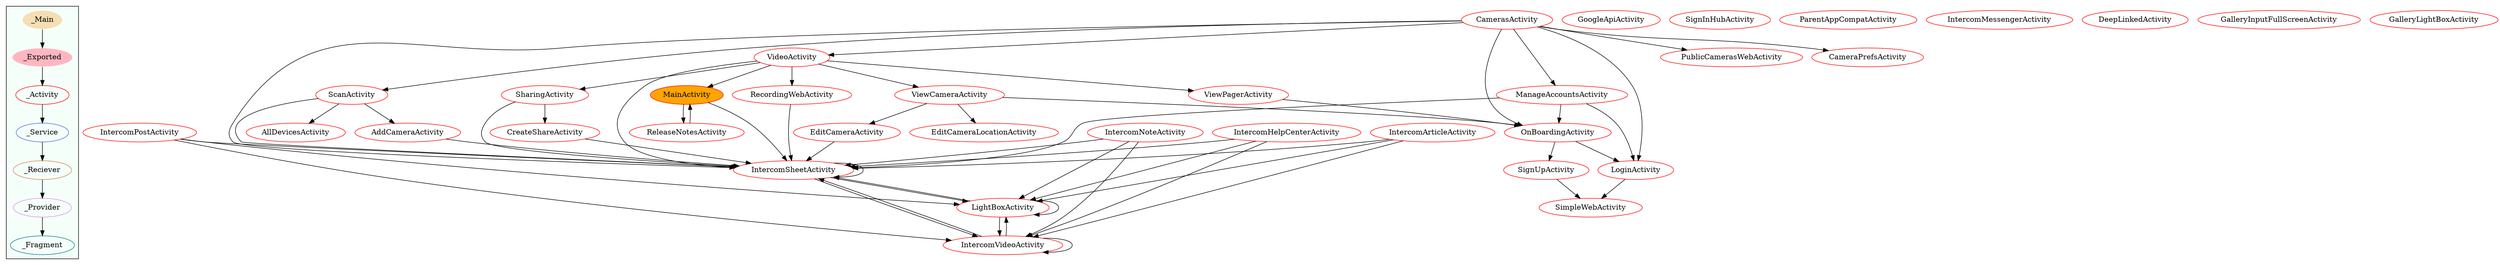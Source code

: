 digraph G {
subgraph cluster_legend{ 
bgcolor=mintcream;
_Activity[color = red];
_Service[color = royalblue];
_Provider[color = violet];
_Reciever[color = peru];
_Fragment[color = teal];
_Main[style=filled, fillcolor=wheat, color = mintcream];
_Exported[style=filled, fillcolor=lightpink, color = mintcream];
_Main -> _Exported -> _Activity -> _Service -> _Reciever -> _Provider -> _Fragment; 
}
SharingActivity[color = red];
CamerasActivity[color = red];
VideoActivity[color = red];
GoogleApiActivity[color = red];
IntercomHelpCenterActivity[color = red];
PublicCamerasWebActivity[color = red];
LightBoxActivity[color = red];
SignInHubActivity[color = red];
AddCameraActivity[color = red];
MainActivity[style=filled, fillcolor=orange, color = red];
IntercomSheetActivity[color = red];
SimpleWebActivity[color = red];
ParentAppCompatActivity[color = red];
EditCameraLocationActivity[color = red];
ScanActivity[color = red];
ManageAccountsActivity[color = red];
EditCameraActivity[color = red];
IntercomPostActivity[color = red];
OnBoardingActivity[color = red];
IntercomMessengerActivity[color = red];
RecordingWebActivity[color = red];
DeepLinkedActivity[color = red];
SignUpActivity[color = red];
CameraPrefsActivity[color = red];
ViewCameraActivity[color = red];
LoginActivity[color = red];
IntercomNoteActivity[color = red];
AllDevicesActivity[color = red];
IntercomArticleActivity[color = red];
CreateShareActivity[color = red];
ReleaseNotesActivity[color = red];
GalleryInputFullScreenActivity[color = red];
IntercomVideoActivity[color = red];
ViewPagerActivity[color = red];
GalleryLightBoxActivity[color = red];

 SharingActivity -> CreateShareActivity
 SharingActivity -> IntercomSheetActivity
 CamerasActivity -> LoginActivity
 CamerasActivity -> VideoActivity
 CamerasActivity -> ManageAccountsActivity
 CamerasActivity -> PublicCamerasWebActivity
 CamerasActivity -> OnBoardingActivity
 CamerasActivity -> CameraPrefsActivity
 CamerasActivity -> IntercomSheetActivity
 CamerasActivity -> ScanActivity
 VideoActivity -> IntercomSheetActivity
 VideoActivity -> RecordingWebActivity
 VideoActivity -> SharingActivity
 VideoActivity -> ViewPagerActivity
 VideoActivity -> ViewCameraActivity
 VideoActivity -> MainActivity
 IntercomHelpCenterActivity -> IntercomVideoActivity
 IntercomHelpCenterActivity -> IntercomSheetActivity
 IntercomHelpCenterActivity -> LightBoxActivity
 LightBoxActivity -> LightBoxActivity
 LightBoxActivity -> IntercomSheetActivity
 LightBoxActivity -> IntercomVideoActivity
 AddCameraActivity -> IntercomSheetActivity
 MainActivity -> ReleaseNotesActivity
 MainActivity -> IntercomSheetActivity
 IntercomSheetActivity -> IntercomVideoActivity
 IntercomSheetActivity -> LightBoxActivity
 IntercomSheetActivity -> IntercomSheetActivity
 ScanActivity -> AllDevicesActivity
 ScanActivity -> AddCameraActivity
 ScanActivity -> IntercomSheetActivity
 ManageAccountsActivity -> IntercomSheetActivity
 ManageAccountsActivity -> OnBoardingActivity
 ManageAccountsActivity -> LoginActivity
 EditCameraActivity -> IntercomSheetActivity
 IntercomPostActivity -> IntercomVideoActivity
 IntercomPostActivity -> LightBoxActivity
 IntercomPostActivity -> IntercomSheetActivity
 OnBoardingActivity -> SignUpActivity
 OnBoardingActivity -> LoginActivity
 RecordingWebActivity -> IntercomSheetActivity
 SignUpActivity -> SimpleWebActivity
 ViewCameraActivity -> EditCameraActivity
 ViewCameraActivity -> EditCameraLocationActivity
 ViewCameraActivity -> OnBoardingActivity
 LoginActivity -> SimpleWebActivity
 IntercomNoteActivity -> IntercomSheetActivity
 IntercomNoteActivity -> LightBoxActivity
 IntercomNoteActivity -> IntercomVideoActivity
 IntercomArticleActivity -> IntercomSheetActivity
 IntercomArticleActivity -> LightBoxActivity
 IntercomArticleActivity -> IntercomVideoActivity
 CreateShareActivity -> IntercomSheetActivity
 ReleaseNotesActivity -> MainActivity
 IntercomVideoActivity -> IntercomVideoActivity
 IntercomVideoActivity -> LightBoxActivity
 IntercomVideoActivity -> IntercomSheetActivity
 ViewPagerActivity -> OnBoardingActivity
}